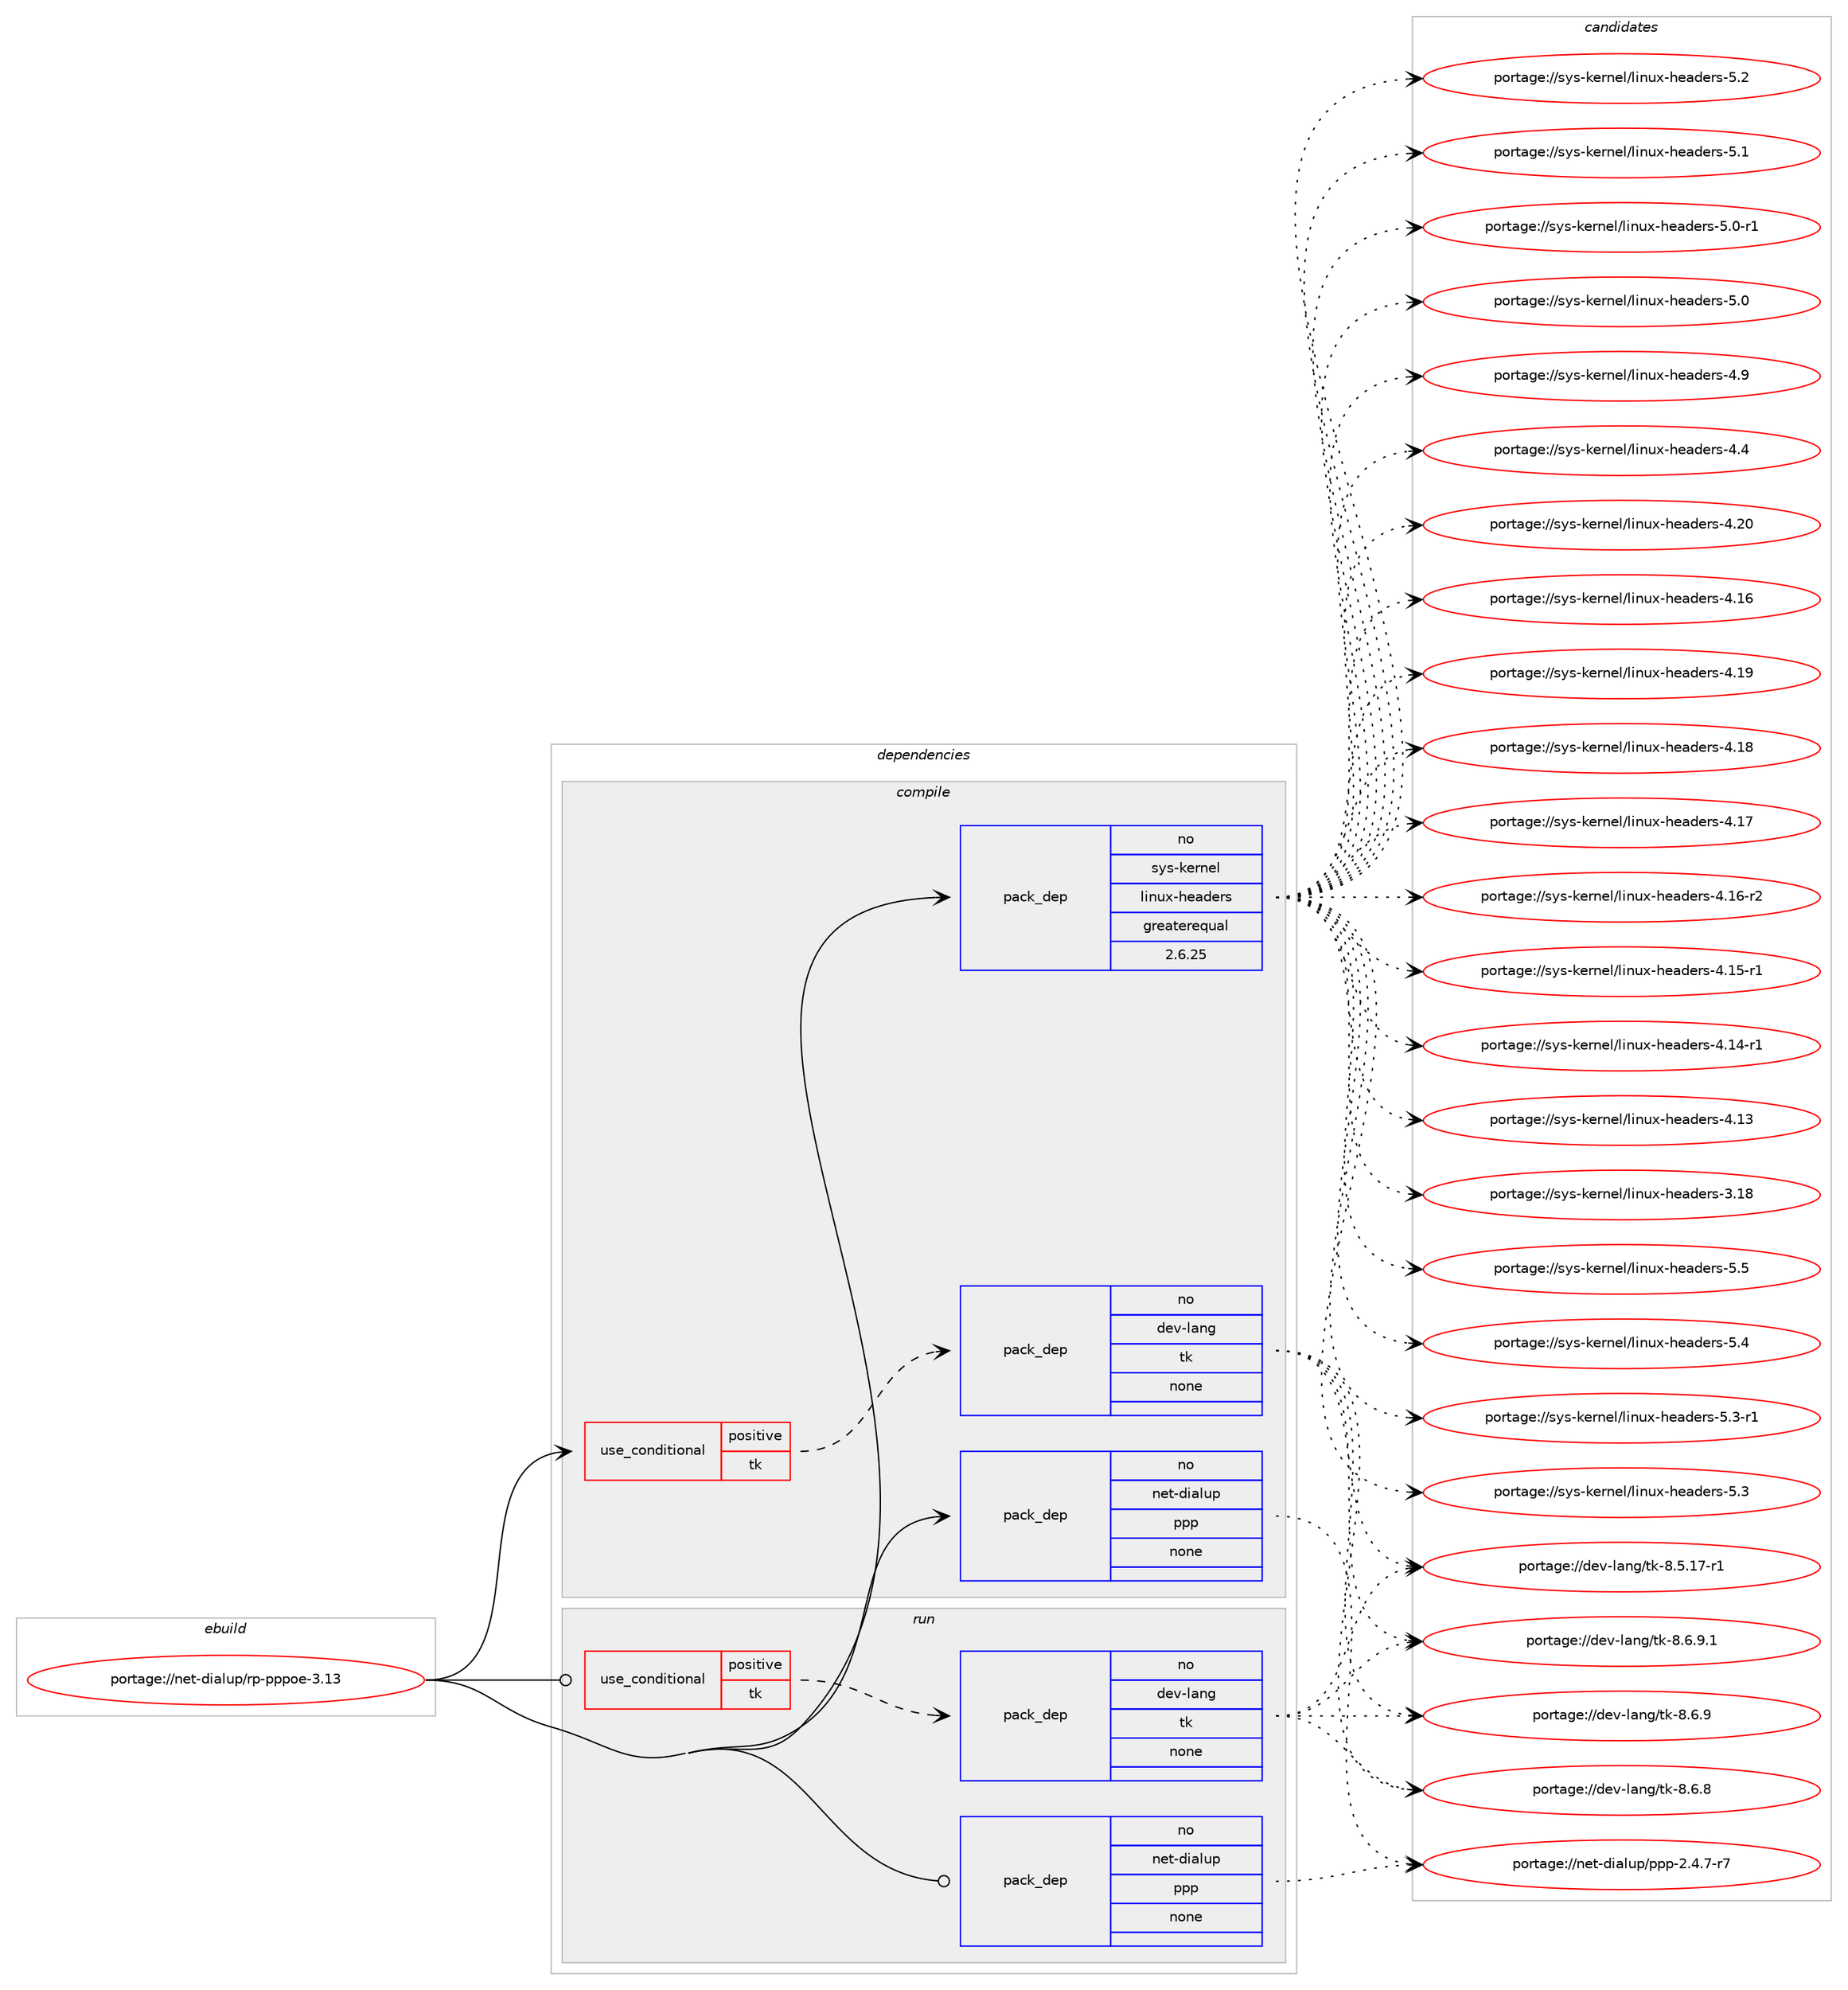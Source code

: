 digraph prolog {

# *************
# Graph options
# *************

newrank=true;
concentrate=true;
compound=true;
graph [rankdir=LR,fontname=Helvetica,fontsize=10,ranksep=1.5];#, ranksep=2.5, nodesep=0.2];
edge  [arrowhead=vee];
node  [fontname=Helvetica,fontsize=10];

# **********
# The ebuild
# **********

subgraph cluster_leftcol {
color=gray;
rank=same;
label=<<i>ebuild</i>>;
id [label="portage://net-dialup/rp-pppoe-3.13", color=red, width=4, href="../net-dialup/rp-pppoe-3.13.svg"];
}

# ****************
# The dependencies
# ****************

subgraph cluster_midcol {
color=gray;
label=<<i>dependencies</i>>;
subgraph cluster_compile {
fillcolor="#eeeeee";
style=filled;
label=<<i>compile</i>>;
subgraph cond34606 {
dependency155724 [label=<<TABLE BORDER="0" CELLBORDER="1" CELLSPACING="0" CELLPADDING="4"><TR><TD ROWSPAN="3" CELLPADDING="10">use_conditional</TD></TR><TR><TD>positive</TD></TR><TR><TD>tk</TD></TR></TABLE>>, shape=none, color=red];
subgraph pack118613 {
dependency155725 [label=<<TABLE BORDER="0" CELLBORDER="1" CELLSPACING="0" CELLPADDING="4" WIDTH="220"><TR><TD ROWSPAN="6" CELLPADDING="30">pack_dep</TD></TR><TR><TD WIDTH="110">no</TD></TR><TR><TD>dev-lang</TD></TR><TR><TD>tk</TD></TR><TR><TD>none</TD></TR><TR><TD></TD></TR></TABLE>>, shape=none, color=blue];
}
dependency155724:e -> dependency155725:w [weight=20,style="dashed",arrowhead="vee"];
}
id:e -> dependency155724:w [weight=20,style="solid",arrowhead="vee"];
subgraph pack118614 {
dependency155726 [label=<<TABLE BORDER="0" CELLBORDER="1" CELLSPACING="0" CELLPADDING="4" WIDTH="220"><TR><TD ROWSPAN="6" CELLPADDING="30">pack_dep</TD></TR><TR><TD WIDTH="110">no</TD></TR><TR><TD>net-dialup</TD></TR><TR><TD>ppp</TD></TR><TR><TD>none</TD></TR><TR><TD></TD></TR></TABLE>>, shape=none, color=blue];
}
id:e -> dependency155726:w [weight=20,style="solid",arrowhead="vee"];
subgraph pack118615 {
dependency155727 [label=<<TABLE BORDER="0" CELLBORDER="1" CELLSPACING="0" CELLPADDING="4" WIDTH="220"><TR><TD ROWSPAN="6" CELLPADDING="30">pack_dep</TD></TR><TR><TD WIDTH="110">no</TD></TR><TR><TD>sys-kernel</TD></TR><TR><TD>linux-headers</TD></TR><TR><TD>greaterequal</TD></TR><TR><TD>2.6.25</TD></TR></TABLE>>, shape=none, color=blue];
}
id:e -> dependency155727:w [weight=20,style="solid",arrowhead="vee"];
}
subgraph cluster_compileandrun {
fillcolor="#eeeeee";
style=filled;
label=<<i>compile and run</i>>;
}
subgraph cluster_run {
fillcolor="#eeeeee";
style=filled;
label=<<i>run</i>>;
subgraph cond34607 {
dependency155728 [label=<<TABLE BORDER="0" CELLBORDER="1" CELLSPACING="0" CELLPADDING="4"><TR><TD ROWSPAN="3" CELLPADDING="10">use_conditional</TD></TR><TR><TD>positive</TD></TR><TR><TD>tk</TD></TR></TABLE>>, shape=none, color=red];
subgraph pack118616 {
dependency155729 [label=<<TABLE BORDER="0" CELLBORDER="1" CELLSPACING="0" CELLPADDING="4" WIDTH="220"><TR><TD ROWSPAN="6" CELLPADDING="30">pack_dep</TD></TR><TR><TD WIDTH="110">no</TD></TR><TR><TD>dev-lang</TD></TR><TR><TD>tk</TD></TR><TR><TD>none</TD></TR><TR><TD></TD></TR></TABLE>>, shape=none, color=blue];
}
dependency155728:e -> dependency155729:w [weight=20,style="dashed",arrowhead="vee"];
}
id:e -> dependency155728:w [weight=20,style="solid",arrowhead="odot"];
subgraph pack118617 {
dependency155730 [label=<<TABLE BORDER="0" CELLBORDER="1" CELLSPACING="0" CELLPADDING="4" WIDTH="220"><TR><TD ROWSPAN="6" CELLPADDING="30">pack_dep</TD></TR><TR><TD WIDTH="110">no</TD></TR><TR><TD>net-dialup</TD></TR><TR><TD>ppp</TD></TR><TR><TD>none</TD></TR><TR><TD></TD></TR></TABLE>>, shape=none, color=blue];
}
id:e -> dependency155730:w [weight=20,style="solid",arrowhead="odot"];
}
}

# **************
# The candidates
# **************

subgraph cluster_choices {
rank=same;
color=gray;
label=<<i>candidates</i>>;

subgraph choice118613 {
color=black;
nodesep=1;
choice1001011184510897110103471161074556465446574649 [label="portage://dev-lang/tk-8.6.9.1", color=red, width=4,href="../dev-lang/tk-8.6.9.1.svg"];
choice100101118451089711010347116107455646544657 [label="portage://dev-lang/tk-8.6.9", color=red, width=4,href="../dev-lang/tk-8.6.9.svg"];
choice100101118451089711010347116107455646544656 [label="portage://dev-lang/tk-8.6.8", color=red, width=4,href="../dev-lang/tk-8.6.8.svg"];
choice100101118451089711010347116107455646534649554511449 [label="portage://dev-lang/tk-8.5.17-r1", color=red, width=4,href="../dev-lang/tk-8.5.17-r1.svg"];
dependency155725:e -> choice1001011184510897110103471161074556465446574649:w [style=dotted,weight="100"];
dependency155725:e -> choice100101118451089711010347116107455646544657:w [style=dotted,weight="100"];
dependency155725:e -> choice100101118451089711010347116107455646544656:w [style=dotted,weight="100"];
dependency155725:e -> choice100101118451089711010347116107455646534649554511449:w [style=dotted,weight="100"];
}
subgraph choice118614 {
color=black;
nodesep=1;
choice1101011164510010597108117112471121121124550465246554511455 [label="portage://net-dialup/ppp-2.4.7-r7", color=red, width=4,href="../net-dialup/ppp-2.4.7-r7.svg"];
dependency155726:e -> choice1101011164510010597108117112471121121124550465246554511455:w [style=dotted,weight="100"];
}
subgraph choice118615 {
color=black;
nodesep=1;
choice1151211154510710111411010110847108105110117120451041019710010111411545534653 [label="portage://sys-kernel/linux-headers-5.5", color=red, width=4,href="../sys-kernel/linux-headers-5.5.svg"];
choice1151211154510710111411010110847108105110117120451041019710010111411545534652 [label="portage://sys-kernel/linux-headers-5.4", color=red, width=4,href="../sys-kernel/linux-headers-5.4.svg"];
choice11512111545107101114110101108471081051101171204510410197100101114115455346514511449 [label="portage://sys-kernel/linux-headers-5.3-r1", color=red, width=4,href="../sys-kernel/linux-headers-5.3-r1.svg"];
choice1151211154510710111411010110847108105110117120451041019710010111411545534651 [label="portage://sys-kernel/linux-headers-5.3", color=red, width=4,href="../sys-kernel/linux-headers-5.3.svg"];
choice1151211154510710111411010110847108105110117120451041019710010111411545534650 [label="portage://sys-kernel/linux-headers-5.2", color=red, width=4,href="../sys-kernel/linux-headers-5.2.svg"];
choice1151211154510710111411010110847108105110117120451041019710010111411545534649 [label="portage://sys-kernel/linux-headers-5.1", color=red, width=4,href="../sys-kernel/linux-headers-5.1.svg"];
choice11512111545107101114110101108471081051101171204510410197100101114115455346484511449 [label="portage://sys-kernel/linux-headers-5.0-r1", color=red, width=4,href="../sys-kernel/linux-headers-5.0-r1.svg"];
choice1151211154510710111411010110847108105110117120451041019710010111411545534648 [label="portage://sys-kernel/linux-headers-5.0", color=red, width=4,href="../sys-kernel/linux-headers-5.0.svg"];
choice1151211154510710111411010110847108105110117120451041019710010111411545524657 [label="portage://sys-kernel/linux-headers-4.9", color=red, width=4,href="../sys-kernel/linux-headers-4.9.svg"];
choice1151211154510710111411010110847108105110117120451041019710010111411545524652 [label="portage://sys-kernel/linux-headers-4.4", color=red, width=4,href="../sys-kernel/linux-headers-4.4.svg"];
choice115121115451071011141101011084710810511011712045104101971001011141154552465048 [label="portage://sys-kernel/linux-headers-4.20", color=red, width=4,href="../sys-kernel/linux-headers-4.20.svg"];
choice115121115451071011141101011084710810511011712045104101971001011141154552464957 [label="portage://sys-kernel/linux-headers-4.19", color=red, width=4,href="../sys-kernel/linux-headers-4.19.svg"];
choice115121115451071011141101011084710810511011712045104101971001011141154552464956 [label="portage://sys-kernel/linux-headers-4.18", color=red, width=4,href="../sys-kernel/linux-headers-4.18.svg"];
choice115121115451071011141101011084710810511011712045104101971001011141154552464955 [label="portage://sys-kernel/linux-headers-4.17", color=red, width=4,href="../sys-kernel/linux-headers-4.17.svg"];
choice1151211154510710111411010110847108105110117120451041019710010111411545524649544511450 [label="portage://sys-kernel/linux-headers-4.16-r2", color=red, width=4,href="../sys-kernel/linux-headers-4.16-r2.svg"];
choice115121115451071011141101011084710810511011712045104101971001011141154552464954 [label="portage://sys-kernel/linux-headers-4.16", color=red, width=4,href="../sys-kernel/linux-headers-4.16.svg"];
choice1151211154510710111411010110847108105110117120451041019710010111411545524649534511449 [label="portage://sys-kernel/linux-headers-4.15-r1", color=red, width=4,href="../sys-kernel/linux-headers-4.15-r1.svg"];
choice1151211154510710111411010110847108105110117120451041019710010111411545524649524511449 [label="portage://sys-kernel/linux-headers-4.14-r1", color=red, width=4,href="../sys-kernel/linux-headers-4.14-r1.svg"];
choice115121115451071011141101011084710810511011712045104101971001011141154552464951 [label="portage://sys-kernel/linux-headers-4.13", color=red, width=4,href="../sys-kernel/linux-headers-4.13.svg"];
choice115121115451071011141101011084710810511011712045104101971001011141154551464956 [label="portage://sys-kernel/linux-headers-3.18", color=red, width=4,href="../sys-kernel/linux-headers-3.18.svg"];
dependency155727:e -> choice1151211154510710111411010110847108105110117120451041019710010111411545534653:w [style=dotted,weight="100"];
dependency155727:e -> choice1151211154510710111411010110847108105110117120451041019710010111411545534652:w [style=dotted,weight="100"];
dependency155727:e -> choice11512111545107101114110101108471081051101171204510410197100101114115455346514511449:w [style=dotted,weight="100"];
dependency155727:e -> choice1151211154510710111411010110847108105110117120451041019710010111411545534651:w [style=dotted,weight="100"];
dependency155727:e -> choice1151211154510710111411010110847108105110117120451041019710010111411545534650:w [style=dotted,weight="100"];
dependency155727:e -> choice1151211154510710111411010110847108105110117120451041019710010111411545534649:w [style=dotted,weight="100"];
dependency155727:e -> choice11512111545107101114110101108471081051101171204510410197100101114115455346484511449:w [style=dotted,weight="100"];
dependency155727:e -> choice1151211154510710111411010110847108105110117120451041019710010111411545534648:w [style=dotted,weight="100"];
dependency155727:e -> choice1151211154510710111411010110847108105110117120451041019710010111411545524657:w [style=dotted,weight="100"];
dependency155727:e -> choice1151211154510710111411010110847108105110117120451041019710010111411545524652:w [style=dotted,weight="100"];
dependency155727:e -> choice115121115451071011141101011084710810511011712045104101971001011141154552465048:w [style=dotted,weight="100"];
dependency155727:e -> choice115121115451071011141101011084710810511011712045104101971001011141154552464957:w [style=dotted,weight="100"];
dependency155727:e -> choice115121115451071011141101011084710810511011712045104101971001011141154552464956:w [style=dotted,weight="100"];
dependency155727:e -> choice115121115451071011141101011084710810511011712045104101971001011141154552464955:w [style=dotted,weight="100"];
dependency155727:e -> choice1151211154510710111411010110847108105110117120451041019710010111411545524649544511450:w [style=dotted,weight="100"];
dependency155727:e -> choice115121115451071011141101011084710810511011712045104101971001011141154552464954:w [style=dotted,weight="100"];
dependency155727:e -> choice1151211154510710111411010110847108105110117120451041019710010111411545524649534511449:w [style=dotted,weight="100"];
dependency155727:e -> choice1151211154510710111411010110847108105110117120451041019710010111411545524649524511449:w [style=dotted,weight="100"];
dependency155727:e -> choice115121115451071011141101011084710810511011712045104101971001011141154552464951:w [style=dotted,weight="100"];
dependency155727:e -> choice115121115451071011141101011084710810511011712045104101971001011141154551464956:w [style=dotted,weight="100"];
}
subgraph choice118616 {
color=black;
nodesep=1;
choice1001011184510897110103471161074556465446574649 [label="portage://dev-lang/tk-8.6.9.1", color=red, width=4,href="../dev-lang/tk-8.6.9.1.svg"];
choice100101118451089711010347116107455646544657 [label="portage://dev-lang/tk-8.6.9", color=red, width=4,href="../dev-lang/tk-8.6.9.svg"];
choice100101118451089711010347116107455646544656 [label="portage://dev-lang/tk-8.6.8", color=red, width=4,href="../dev-lang/tk-8.6.8.svg"];
choice100101118451089711010347116107455646534649554511449 [label="portage://dev-lang/tk-8.5.17-r1", color=red, width=4,href="../dev-lang/tk-8.5.17-r1.svg"];
dependency155729:e -> choice1001011184510897110103471161074556465446574649:w [style=dotted,weight="100"];
dependency155729:e -> choice100101118451089711010347116107455646544657:w [style=dotted,weight="100"];
dependency155729:e -> choice100101118451089711010347116107455646544656:w [style=dotted,weight="100"];
dependency155729:e -> choice100101118451089711010347116107455646534649554511449:w [style=dotted,weight="100"];
}
subgraph choice118617 {
color=black;
nodesep=1;
choice1101011164510010597108117112471121121124550465246554511455 [label="portage://net-dialup/ppp-2.4.7-r7", color=red, width=4,href="../net-dialup/ppp-2.4.7-r7.svg"];
dependency155730:e -> choice1101011164510010597108117112471121121124550465246554511455:w [style=dotted,weight="100"];
}
}

}
